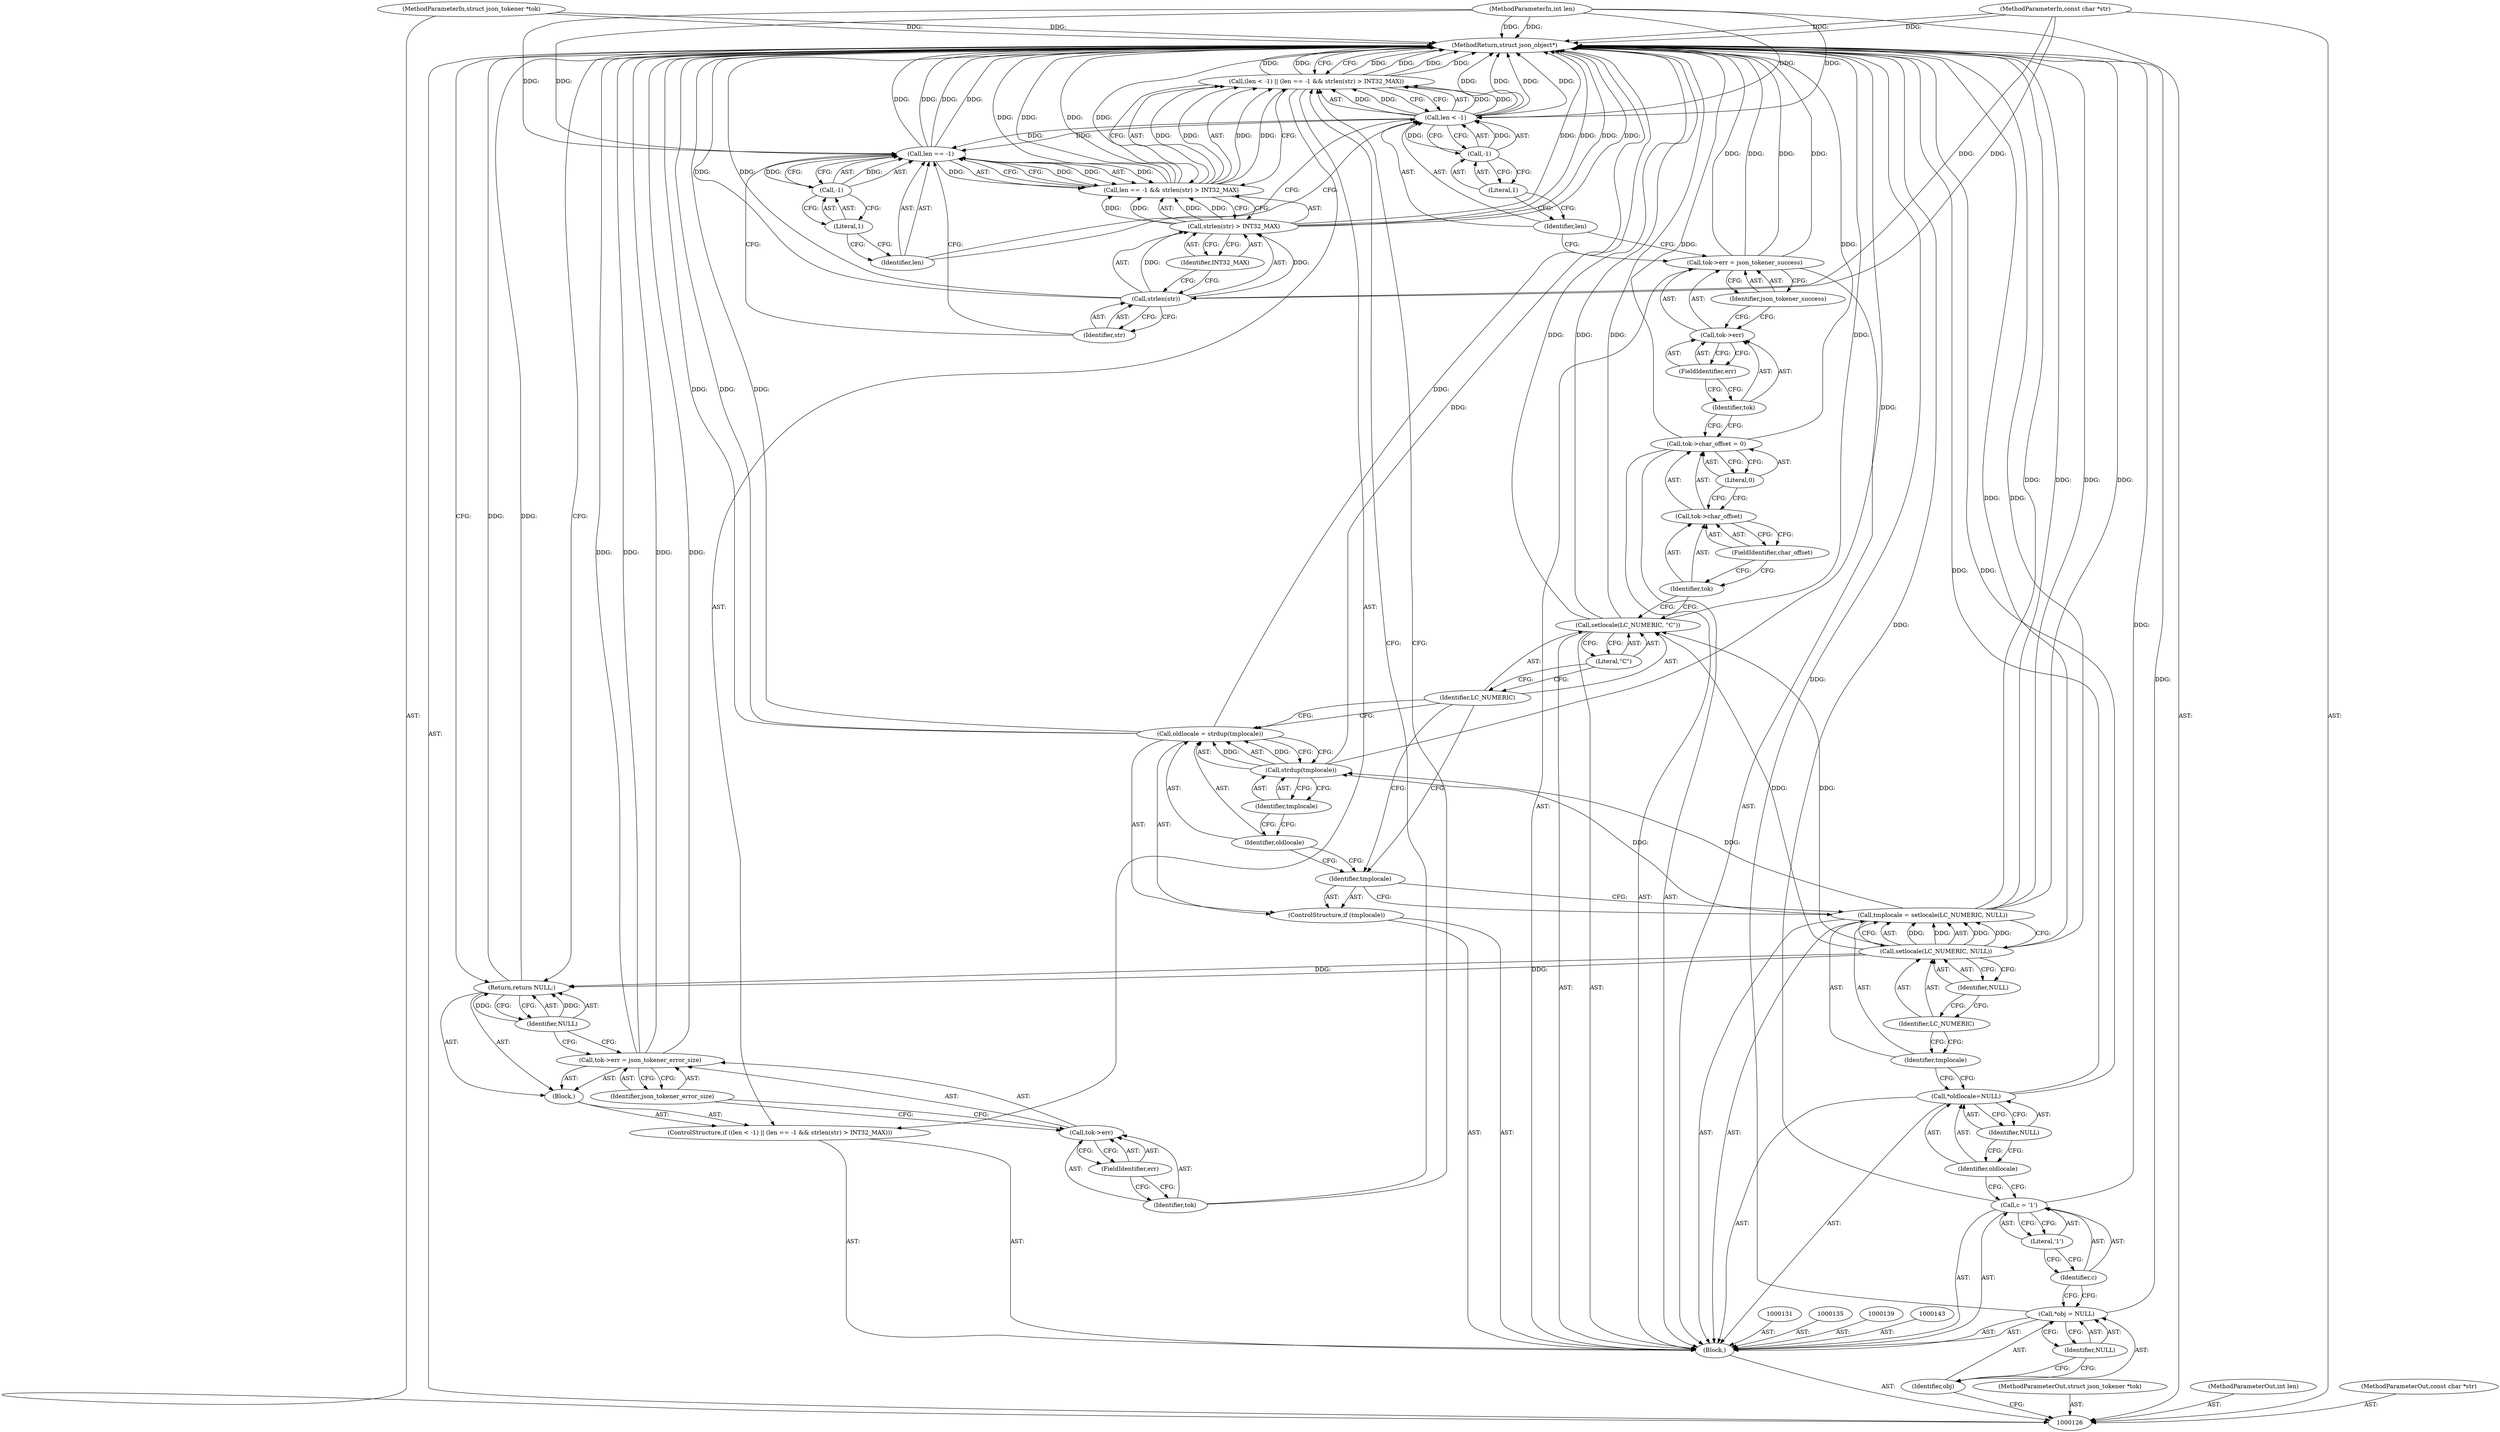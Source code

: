 digraph "0_json-c_64e36901a0614bf64a19bc3396469c66dcd0b015" {
"1000191" [label="(MethodReturn,struct json_object*)"];
"1000127" [label="(MethodParameterIn,struct json_tokener *tok)"];
"1000254" [label="(MethodParameterOut,struct json_tokener *tok)"];
"1000151" [label="(Call,oldlocale = strdup(tmplocale))"];
"1000152" [label="(Identifier,oldlocale)"];
"1000149" [label="(ControlStructure,if (tmplocale))"];
"1000153" [label="(Call,strdup(tmplocale))"];
"1000154" [label="(Identifier,tmplocale)"];
"1000150" [label="(Identifier,tmplocale)"];
"1000156" [label="(Identifier,LC_NUMERIC)"];
"1000155" [label="(Call,setlocale(LC_NUMERIC, \"C\"))"];
"1000157" [label="(Literal,\"C\")"];
"1000162" [label="(Literal,0)"];
"1000158" [label="(Call,tok->char_offset = 0)"];
"1000159" [label="(Call,tok->char_offset)"];
"1000160" [label="(Identifier,tok)"];
"1000161" [label="(FieldIdentifier,char_offset)"];
"1000167" [label="(Identifier,json_tokener_success)"];
"1000163" [label="(Call,tok->err = json_tokener_success)"];
"1000164" [label="(Call,tok->err)"];
"1000165" [label="(Identifier,tok)"];
"1000166" [label="(FieldIdentifier,err)"];
"1000129" [label="(MethodParameterIn,int len)"];
"1000256" [label="(MethodParameterOut,int len)"];
"1000128" [label="(MethodParameterIn,const char *str)"];
"1000255" [label="(MethodParameterOut,const char *str)"];
"1000172" [label="(Call,-1)"];
"1000173" [label="(Literal,1)"];
"1000168" [label="(ControlStructure,if ((len < -1) || (len == -1 && strlen(str) > INT32_MAX)))"];
"1000174" [label="(Call,len == -1 && strlen(str) > INT32_MAX)"];
"1000175" [label="(Call,len == -1)"];
"1000176" [label="(Identifier,len)"];
"1000177" [label="(Call,-1)"];
"1000178" [label="(Literal,1)"];
"1000179" [label="(Call,strlen(str) > INT32_MAX)"];
"1000180" [label="(Call,strlen(str))"];
"1000181" [label="(Identifier,str)"];
"1000182" [label="(Identifier,INT32_MAX)"];
"1000169" [label="(Call,(len < -1) || (len == -1 && strlen(str) > INT32_MAX))"];
"1000183" [label="(Block,)"];
"1000170" [label="(Call,len < -1)"];
"1000171" [label="(Identifier,len)"];
"1000188" [label="(Identifier,json_tokener_error_size)"];
"1000184" [label="(Call,tok->err = json_tokener_error_size)"];
"1000185" [label="(Call,tok->err)"];
"1000186" [label="(Identifier,tok)"];
"1000187" [label="(FieldIdentifier,err)"];
"1000190" [label="(Identifier,NULL)"];
"1000189" [label="(Return,return NULL;)"];
"1000130" [label="(Block,)"];
"1000132" [label="(Call,*obj = NULL)"];
"1000133" [label="(Identifier,obj)"];
"1000134" [label="(Identifier,NULL)"];
"1000138" [label="(Literal,'\1')"];
"1000136" [label="(Call,c = '\1')"];
"1000137" [label="(Identifier,c)"];
"1000142" [label="(Identifier,NULL)"];
"1000140" [label="(Call,*oldlocale=NULL)"];
"1000141" [label="(Identifier,oldlocale)"];
"1000146" [label="(Call,setlocale(LC_NUMERIC, NULL))"];
"1000144" [label="(Call,tmplocale = setlocale(LC_NUMERIC, NULL))"];
"1000145" [label="(Identifier,tmplocale)"];
"1000147" [label="(Identifier,LC_NUMERIC)"];
"1000148" [label="(Identifier,NULL)"];
"1000191" -> "1000126"  [label="AST: "];
"1000191" -> "1000189"  [label="CFG: "];
"1000191" -> "1000169"  [label="CFG: "];
"1000189" -> "1000191"  [label="DDG: "];
"1000163" -> "1000191"  [label="DDG: "];
"1000163" -> "1000191"  [label="DDG: "];
"1000170" -> "1000191"  [label="DDG: "];
"1000170" -> "1000191"  [label="DDG: "];
"1000184" -> "1000191"  [label="DDG: "];
"1000184" -> "1000191"  [label="DDG: "];
"1000169" -> "1000191"  [label="DDG: "];
"1000169" -> "1000191"  [label="DDG: "];
"1000169" -> "1000191"  [label="DDG: "];
"1000174" -> "1000191"  [label="DDG: "];
"1000174" -> "1000191"  [label="DDG: "];
"1000180" -> "1000191"  [label="DDG: "];
"1000179" -> "1000191"  [label="DDG: "];
"1000179" -> "1000191"  [label="DDG: "];
"1000132" -> "1000191"  [label="DDG: "];
"1000153" -> "1000191"  [label="DDG: "];
"1000158" -> "1000191"  [label="DDG: "];
"1000140" -> "1000191"  [label="DDG: "];
"1000151" -> "1000191"  [label="DDG: "];
"1000151" -> "1000191"  [label="DDG: "];
"1000129" -> "1000191"  [label="DDG: "];
"1000155" -> "1000191"  [label="DDG: "];
"1000155" -> "1000191"  [label="DDG: "];
"1000146" -> "1000191"  [label="DDG: "];
"1000175" -> "1000191"  [label="DDG: "];
"1000175" -> "1000191"  [label="DDG: "];
"1000127" -> "1000191"  [label="DDG: "];
"1000144" -> "1000191"  [label="DDG: "];
"1000144" -> "1000191"  [label="DDG: "];
"1000128" -> "1000191"  [label="DDG: "];
"1000136" -> "1000191"  [label="DDG: "];
"1000127" -> "1000126"  [label="AST: "];
"1000127" -> "1000191"  [label="DDG: "];
"1000254" -> "1000126"  [label="AST: "];
"1000151" -> "1000149"  [label="AST: "];
"1000151" -> "1000153"  [label="CFG: "];
"1000152" -> "1000151"  [label="AST: "];
"1000153" -> "1000151"  [label="AST: "];
"1000156" -> "1000151"  [label="CFG: "];
"1000151" -> "1000191"  [label="DDG: "];
"1000151" -> "1000191"  [label="DDG: "];
"1000153" -> "1000151"  [label="DDG: "];
"1000152" -> "1000151"  [label="AST: "];
"1000152" -> "1000150"  [label="CFG: "];
"1000154" -> "1000152"  [label="CFG: "];
"1000149" -> "1000130"  [label="AST: "];
"1000150" -> "1000149"  [label="AST: "];
"1000151" -> "1000149"  [label="AST: "];
"1000153" -> "1000151"  [label="AST: "];
"1000153" -> "1000154"  [label="CFG: "];
"1000154" -> "1000153"  [label="AST: "];
"1000151" -> "1000153"  [label="CFG: "];
"1000153" -> "1000191"  [label="DDG: "];
"1000153" -> "1000151"  [label="DDG: "];
"1000144" -> "1000153"  [label="DDG: "];
"1000154" -> "1000153"  [label="AST: "];
"1000154" -> "1000152"  [label="CFG: "];
"1000153" -> "1000154"  [label="CFG: "];
"1000150" -> "1000149"  [label="AST: "];
"1000150" -> "1000144"  [label="CFG: "];
"1000152" -> "1000150"  [label="CFG: "];
"1000156" -> "1000150"  [label="CFG: "];
"1000156" -> "1000155"  [label="AST: "];
"1000156" -> "1000151"  [label="CFG: "];
"1000156" -> "1000150"  [label="CFG: "];
"1000157" -> "1000156"  [label="CFG: "];
"1000155" -> "1000130"  [label="AST: "];
"1000155" -> "1000157"  [label="CFG: "];
"1000156" -> "1000155"  [label="AST: "];
"1000157" -> "1000155"  [label="AST: "];
"1000160" -> "1000155"  [label="CFG: "];
"1000155" -> "1000191"  [label="DDG: "];
"1000155" -> "1000191"  [label="DDG: "];
"1000146" -> "1000155"  [label="DDG: "];
"1000157" -> "1000155"  [label="AST: "];
"1000157" -> "1000156"  [label="CFG: "];
"1000155" -> "1000157"  [label="CFG: "];
"1000162" -> "1000158"  [label="AST: "];
"1000162" -> "1000159"  [label="CFG: "];
"1000158" -> "1000162"  [label="CFG: "];
"1000158" -> "1000130"  [label="AST: "];
"1000158" -> "1000162"  [label="CFG: "];
"1000159" -> "1000158"  [label="AST: "];
"1000162" -> "1000158"  [label="AST: "];
"1000165" -> "1000158"  [label="CFG: "];
"1000158" -> "1000191"  [label="DDG: "];
"1000159" -> "1000158"  [label="AST: "];
"1000159" -> "1000161"  [label="CFG: "];
"1000160" -> "1000159"  [label="AST: "];
"1000161" -> "1000159"  [label="AST: "];
"1000162" -> "1000159"  [label="CFG: "];
"1000160" -> "1000159"  [label="AST: "];
"1000160" -> "1000155"  [label="CFG: "];
"1000161" -> "1000160"  [label="CFG: "];
"1000161" -> "1000159"  [label="AST: "];
"1000161" -> "1000160"  [label="CFG: "];
"1000159" -> "1000161"  [label="CFG: "];
"1000167" -> "1000163"  [label="AST: "];
"1000167" -> "1000164"  [label="CFG: "];
"1000163" -> "1000167"  [label="CFG: "];
"1000163" -> "1000130"  [label="AST: "];
"1000163" -> "1000167"  [label="CFG: "];
"1000164" -> "1000163"  [label="AST: "];
"1000167" -> "1000163"  [label="AST: "];
"1000171" -> "1000163"  [label="CFG: "];
"1000163" -> "1000191"  [label="DDG: "];
"1000163" -> "1000191"  [label="DDG: "];
"1000164" -> "1000163"  [label="AST: "];
"1000164" -> "1000166"  [label="CFG: "];
"1000165" -> "1000164"  [label="AST: "];
"1000166" -> "1000164"  [label="AST: "];
"1000167" -> "1000164"  [label="CFG: "];
"1000165" -> "1000164"  [label="AST: "];
"1000165" -> "1000158"  [label="CFG: "];
"1000166" -> "1000165"  [label="CFG: "];
"1000166" -> "1000164"  [label="AST: "];
"1000166" -> "1000165"  [label="CFG: "];
"1000164" -> "1000166"  [label="CFG: "];
"1000129" -> "1000126"  [label="AST: "];
"1000129" -> "1000191"  [label="DDG: "];
"1000129" -> "1000170"  [label="DDG: "];
"1000129" -> "1000175"  [label="DDG: "];
"1000256" -> "1000126"  [label="AST: "];
"1000128" -> "1000126"  [label="AST: "];
"1000128" -> "1000191"  [label="DDG: "];
"1000128" -> "1000180"  [label="DDG: "];
"1000255" -> "1000126"  [label="AST: "];
"1000172" -> "1000170"  [label="AST: "];
"1000172" -> "1000173"  [label="CFG: "];
"1000173" -> "1000172"  [label="AST: "];
"1000170" -> "1000172"  [label="CFG: "];
"1000172" -> "1000170"  [label="DDG: "];
"1000173" -> "1000172"  [label="AST: "];
"1000173" -> "1000171"  [label="CFG: "];
"1000172" -> "1000173"  [label="CFG: "];
"1000168" -> "1000130"  [label="AST: "];
"1000169" -> "1000168"  [label="AST: "];
"1000183" -> "1000168"  [label="AST: "];
"1000174" -> "1000169"  [label="AST: "];
"1000174" -> "1000175"  [label="CFG: "];
"1000174" -> "1000179"  [label="CFG: "];
"1000175" -> "1000174"  [label="AST: "];
"1000179" -> "1000174"  [label="AST: "];
"1000169" -> "1000174"  [label="CFG: "];
"1000174" -> "1000191"  [label="DDG: "];
"1000174" -> "1000191"  [label="DDG: "];
"1000174" -> "1000169"  [label="DDG: "];
"1000174" -> "1000169"  [label="DDG: "];
"1000175" -> "1000174"  [label="DDG: "];
"1000175" -> "1000174"  [label="DDG: "];
"1000179" -> "1000174"  [label="DDG: "];
"1000179" -> "1000174"  [label="DDG: "];
"1000175" -> "1000174"  [label="AST: "];
"1000175" -> "1000177"  [label="CFG: "];
"1000176" -> "1000175"  [label="AST: "];
"1000177" -> "1000175"  [label="AST: "];
"1000181" -> "1000175"  [label="CFG: "];
"1000174" -> "1000175"  [label="CFG: "];
"1000175" -> "1000191"  [label="DDG: "];
"1000175" -> "1000191"  [label="DDG: "];
"1000175" -> "1000174"  [label="DDG: "];
"1000175" -> "1000174"  [label="DDG: "];
"1000170" -> "1000175"  [label="DDG: "];
"1000129" -> "1000175"  [label="DDG: "];
"1000177" -> "1000175"  [label="DDG: "];
"1000176" -> "1000175"  [label="AST: "];
"1000176" -> "1000170"  [label="CFG: "];
"1000178" -> "1000176"  [label="CFG: "];
"1000177" -> "1000175"  [label="AST: "];
"1000177" -> "1000178"  [label="CFG: "];
"1000178" -> "1000177"  [label="AST: "];
"1000175" -> "1000177"  [label="CFG: "];
"1000177" -> "1000175"  [label="DDG: "];
"1000178" -> "1000177"  [label="AST: "];
"1000178" -> "1000176"  [label="CFG: "];
"1000177" -> "1000178"  [label="CFG: "];
"1000179" -> "1000174"  [label="AST: "];
"1000179" -> "1000182"  [label="CFG: "];
"1000180" -> "1000179"  [label="AST: "];
"1000182" -> "1000179"  [label="AST: "];
"1000174" -> "1000179"  [label="CFG: "];
"1000179" -> "1000191"  [label="DDG: "];
"1000179" -> "1000191"  [label="DDG: "];
"1000179" -> "1000174"  [label="DDG: "];
"1000179" -> "1000174"  [label="DDG: "];
"1000180" -> "1000179"  [label="DDG: "];
"1000180" -> "1000179"  [label="AST: "];
"1000180" -> "1000181"  [label="CFG: "];
"1000181" -> "1000180"  [label="AST: "];
"1000182" -> "1000180"  [label="CFG: "];
"1000180" -> "1000191"  [label="DDG: "];
"1000180" -> "1000179"  [label="DDG: "];
"1000128" -> "1000180"  [label="DDG: "];
"1000181" -> "1000180"  [label="AST: "];
"1000181" -> "1000175"  [label="CFG: "];
"1000180" -> "1000181"  [label="CFG: "];
"1000182" -> "1000179"  [label="AST: "];
"1000182" -> "1000180"  [label="CFG: "];
"1000179" -> "1000182"  [label="CFG: "];
"1000169" -> "1000168"  [label="AST: "];
"1000169" -> "1000170"  [label="CFG: "];
"1000169" -> "1000174"  [label="CFG: "];
"1000170" -> "1000169"  [label="AST: "];
"1000174" -> "1000169"  [label="AST: "];
"1000186" -> "1000169"  [label="CFG: "];
"1000191" -> "1000169"  [label="CFG: "];
"1000169" -> "1000191"  [label="DDG: "];
"1000169" -> "1000191"  [label="DDG: "];
"1000169" -> "1000191"  [label="DDG: "];
"1000170" -> "1000169"  [label="DDG: "];
"1000170" -> "1000169"  [label="DDG: "];
"1000174" -> "1000169"  [label="DDG: "];
"1000174" -> "1000169"  [label="DDG: "];
"1000183" -> "1000168"  [label="AST: "];
"1000184" -> "1000183"  [label="AST: "];
"1000189" -> "1000183"  [label="AST: "];
"1000170" -> "1000169"  [label="AST: "];
"1000170" -> "1000172"  [label="CFG: "];
"1000171" -> "1000170"  [label="AST: "];
"1000172" -> "1000170"  [label="AST: "];
"1000176" -> "1000170"  [label="CFG: "];
"1000169" -> "1000170"  [label="CFG: "];
"1000170" -> "1000191"  [label="DDG: "];
"1000170" -> "1000191"  [label="DDG: "];
"1000170" -> "1000169"  [label="DDG: "];
"1000170" -> "1000169"  [label="DDG: "];
"1000129" -> "1000170"  [label="DDG: "];
"1000172" -> "1000170"  [label="DDG: "];
"1000170" -> "1000175"  [label="DDG: "];
"1000171" -> "1000170"  [label="AST: "];
"1000171" -> "1000163"  [label="CFG: "];
"1000173" -> "1000171"  [label="CFG: "];
"1000188" -> "1000184"  [label="AST: "];
"1000188" -> "1000185"  [label="CFG: "];
"1000184" -> "1000188"  [label="CFG: "];
"1000184" -> "1000183"  [label="AST: "];
"1000184" -> "1000188"  [label="CFG: "];
"1000185" -> "1000184"  [label="AST: "];
"1000188" -> "1000184"  [label="AST: "];
"1000190" -> "1000184"  [label="CFG: "];
"1000184" -> "1000191"  [label="DDG: "];
"1000184" -> "1000191"  [label="DDG: "];
"1000185" -> "1000184"  [label="AST: "];
"1000185" -> "1000187"  [label="CFG: "];
"1000186" -> "1000185"  [label="AST: "];
"1000187" -> "1000185"  [label="AST: "];
"1000188" -> "1000185"  [label="CFG: "];
"1000186" -> "1000185"  [label="AST: "];
"1000186" -> "1000169"  [label="CFG: "];
"1000187" -> "1000186"  [label="CFG: "];
"1000187" -> "1000185"  [label="AST: "];
"1000187" -> "1000186"  [label="CFG: "];
"1000185" -> "1000187"  [label="CFG: "];
"1000190" -> "1000189"  [label="AST: "];
"1000190" -> "1000184"  [label="CFG: "];
"1000189" -> "1000190"  [label="CFG: "];
"1000190" -> "1000189"  [label="DDG: "];
"1000189" -> "1000183"  [label="AST: "];
"1000189" -> "1000190"  [label="CFG: "];
"1000190" -> "1000189"  [label="AST: "];
"1000191" -> "1000189"  [label="CFG: "];
"1000189" -> "1000191"  [label="DDG: "];
"1000190" -> "1000189"  [label="DDG: "];
"1000146" -> "1000189"  [label="DDG: "];
"1000130" -> "1000126"  [label="AST: "];
"1000131" -> "1000130"  [label="AST: "];
"1000132" -> "1000130"  [label="AST: "];
"1000135" -> "1000130"  [label="AST: "];
"1000136" -> "1000130"  [label="AST: "];
"1000139" -> "1000130"  [label="AST: "];
"1000140" -> "1000130"  [label="AST: "];
"1000143" -> "1000130"  [label="AST: "];
"1000144" -> "1000130"  [label="AST: "];
"1000149" -> "1000130"  [label="AST: "];
"1000155" -> "1000130"  [label="AST: "];
"1000158" -> "1000130"  [label="AST: "];
"1000163" -> "1000130"  [label="AST: "];
"1000168" -> "1000130"  [label="AST: "];
"1000132" -> "1000130"  [label="AST: "];
"1000132" -> "1000134"  [label="CFG: "];
"1000133" -> "1000132"  [label="AST: "];
"1000134" -> "1000132"  [label="AST: "];
"1000137" -> "1000132"  [label="CFG: "];
"1000132" -> "1000191"  [label="DDG: "];
"1000133" -> "1000132"  [label="AST: "];
"1000133" -> "1000126"  [label="CFG: "];
"1000134" -> "1000133"  [label="CFG: "];
"1000134" -> "1000132"  [label="AST: "];
"1000134" -> "1000133"  [label="CFG: "];
"1000132" -> "1000134"  [label="CFG: "];
"1000138" -> "1000136"  [label="AST: "];
"1000138" -> "1000137"  [label="CFG: "];
"1000136" -> "1000138"  [label="CFG: "];
"1000136" -> "1000130"  [label="AST: "];
"1000136" -> "1000138"  [label="CFG: "];
"1000137" -> "1000136"  [label="AST: "];
"1000138" -> "1000136"  [label="AST: "];
"1000141" -> "1000136"  [label="CFG: "];
"1000136" -> "1000191"  [label="DDG: "];
"1000137" -> "1000136"  [label="AST: "];
"1000137" -> "1000132"  [label="CFG: "];
"1000138" -> "1000137"  [label="CFG: "];
"1000142" -> "1000140"  [label="AST: "];
"1000142" -> "1000141"  [label="CFG: "];
"1000140" -> "1000142"  [label="CFG: "];
"1000140" -> "1000130"  [label="AST: "];
"1000140" -> "1000142"  [label="CFG: "];
"1000141" -> "1000140"  [label="AST: "];
"1000142" -> "1000140"  [label="AST: "];
"1000145" -> "1000140"  [label="CFG: "];
"1000140" -> "1000191"  [label="DDG: "];
"1000141" -> "1000140"  [label="AST: "];
"1000141" -> "1000136"  [label="CFG: "];
"1000142" -> "1000141"  [label="CFG: "];
"1000146" -> "1000144"  [label="AST: "];
"1000146" -> "1000148"  [label="CFG: "];
"1000147" -> "1000146"  [label="AST: "];
"1000148" -> "1000146"  [label="AST: "];
"1000144" -> "1000146"  [label="CFG: "];
"1000146" -> "1000191"  [label="DDG: "];
"1000146" -> "1000144"  [label="DDG: "];
"1000146" -> "1000144"  [label="DDG: "];
"1000146" -> "1000155"  [label="DDG: "];
"1000146" -> "1000189"  [label="DDG: "];
"1000144" -> "1000130"  [label="AST: "];
"1000144" -> "1000146"  [label="CFG: "];
"1000145" -> "1000144"  [label="AST: "];
"1000146" -> "1000144"  [label="AST: "];
"1000150" -> "1000144"  [label="CFG: "];
"1000144" -> "1000191"  [label="DDG: "];
"1000144" -> "1000191"  [label="DDG: "];
"1000146" -> "1000144"  [label="DDG: "];
"1000146" -> "1000144"  [label="DDG: "];
"1000144" -> "1000153"  [label="DDG: "];
"1000145" -> "1000144"  [label="AST: "];
"1000145" -> "1000140"  [label="CFG: "];
"1000147" -> "1000145"  [label="CFG: "];
"1000147" -> "1000146"  [label="AST: "];
"1000147" -> "1000145"  [label="CFG: "];
"1000148" -> "1000147"  [label="CFG: "];
"1000148" -> "1000146"  [label="AST: "];
"1000148" -> "1000147"  [label="CFG: "];
"1000146" -> "1000148"  [label="CFG: "];
}
